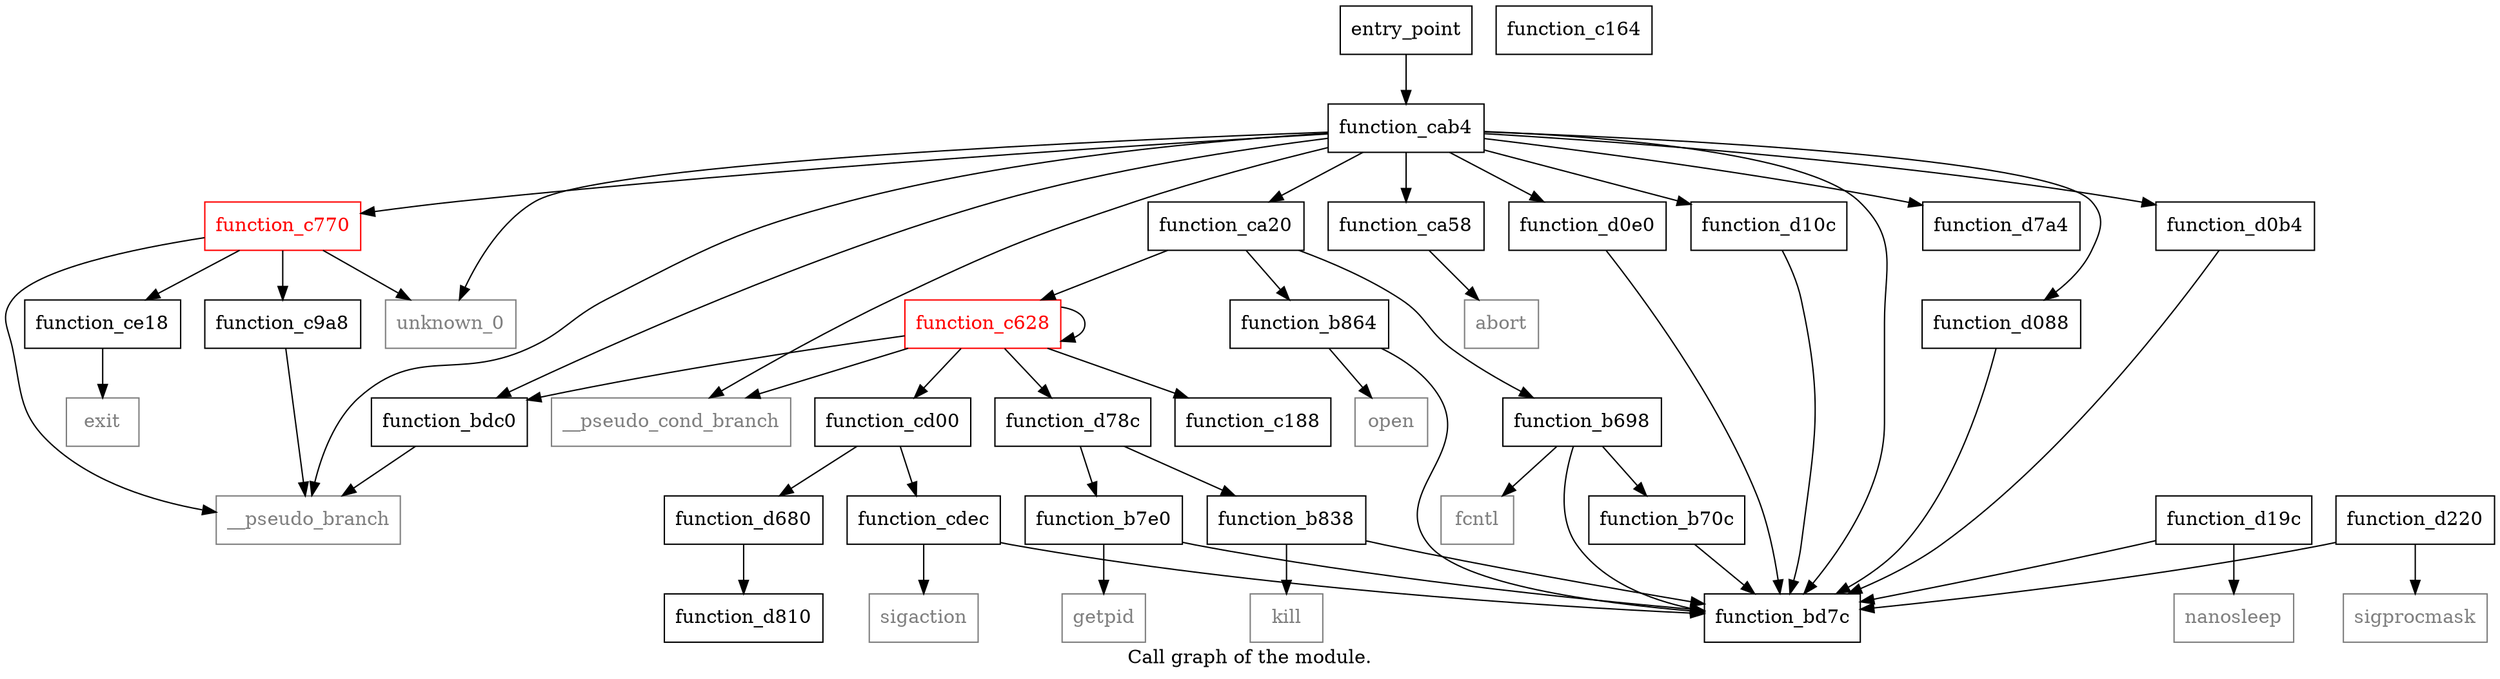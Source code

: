 digraph "Call graph of the module." {
  label="Call graph of the module.";
  node [shape=record];

  Node_function_b7e0 [label="{function_b7e0}"];
  Node_function_b838 [label="{function_b838}"];
  Node_function_b698 [label="{function_b698}"];
  Node_function_b70c [label="{function_b70c}"];
  Node_entry_point [label="{entry_point}"];
  Node___pseudo_branch [color="gray50", fontcolor="gray50", label="{__pseudo_branch}"];
  Node_function_b864 [label="{function_b864}"];
  Node_function_bd7c [label="{function_bd7c}"];
  Node_function_bdc0 [label="{function_bdc0}"];
  Node_function_c164 [label="{function_c164}"];
  Node_function_c188 [label="{function_c188}"];
  Node_function_c628 [color="red", fontcolor="red", label="{function_c628}"];
  Node_function_c770 [color="red", fontcolor="red", label="{function_c770}"];
  Node_function_c9a8 [label="{function_c9a8}"];
  Node_function_ca20 [label="{function_ca20}"];
  Node_function_ca58 [label="{function_ca58}"];
  Node_getpid [color="gray50", fontcolor="gray50", label="{getpid}"];
  Node_function_cab4 [label="{function_cab4}"];
  Node_function_cd00 [label="{function_cd00}"];
  Node_function_cdec [label="{function_cdec}"];
  Node_function_ce18 [label="{function_ce18}"];
  Node_function_d088 [label="{function_d088}"];
  Node_function_d0b4 [label="{function_d0b4}"];
  Node_function_d0e0 [label="{function_d0e0}"];
  Node_function_d10c [label="{function_d10c}"];
  Node_function_d19c [label="{function_d19c}"];
  Node_function_d220 [label="{function_d220}"];
  Node_function_d680 [label="{function_d680}"];
  Node_function_d78c [label="{function_d78c}"];
  Node_function_d7a4 [label="{function_d7a4}"];
  Node_function_d810 [label="{function_d810}"];
  Node_unknown_0 [color="gray50", fontcolor="gray50", label="{unknown_0}"];
  Node_fcntl [color="gray50", fontcolor="gray50", label="{fcntl}"];
  Node_kill [color="gray50", fontcolor="gray50", label="{kill}"];
  Node_open [color="gray50", fontcolor="gray50", label="{open}"];
  Node_sigaction [color="gray50", fontcolor="gray50", label="{sigaction}"];
  Node_exit [color="gray50", fontcolor="gray50", label="{exit}"];
  Node_nanosleep [color="gray50", fontcolor="gray50", label="{nanosleep}"];
  Node_sigprocmask [color="gray50", fontcolor="gray50", label="{sigprocmask}"];
  Node_abort [color="gray50", fontcolor="gray50", label="{abort}"];
  Node___pseudo_cond_branch [color="gray50", fontcolor="gray50", label="{__pseudo_cond_branch}"];
  Node_function_b7e0 -> Node_function_bd7c;
  Node_function_b7e0 -> Node_getpid;
  Node_function_b838 -> Node_function_bd7c;
  Node_function_b838 -> Node_kill;
  Node_function_b698 -> Node_function_b70c;
  Node_function_b698 -> Node_function_bd7c;
  Node_function_b698 -> Node_fcntl;
  Node_function_b70c -> Node_function_bd7c;
  Node_entry_point -> Node_function_cab4;
  Node_function_b864 -> Node_function_bd7c;
  Node_function_b864 -> Node_open;
  Node_function_bdc0 -> Node___pseudo_branch;
  Node_function_c628 -> Node_function_bdc0;
  Node_function_c628 -> Node_function_c188;
  Node_function_c628 -> Node_function_c628;
  Node_function_c628 -> Node_function_cd00;
  Node_function_c628 -> Node_function_d78c;
  Node_function_c628 -> Node___pseudo_cond_branch;
  Node_function_c770 -> Node___pseudo_branch;
  Node_function_c770 -> Node_function_c9a8;
  Node_function_c770 -> Node_function_ce18;
  Node_function_c770 -> Node_unknown_0;
  Node_function_c9a8 -> Node___pseudo_branch;
  Node_function_ca20 -> Node_function_b698;
  Node_function_ca20 -> Node_function_b864;
  Node_function_ca20 -> Node_function_c628;
  Node_function_ca58 -> Node_abort;
  Node_function_cab4 -> Node___pseudo_branch;
  Node_function_cab4 -> Node_function_bd7c;
  Node_function_cab4 -> Node_function_bdc0;
  Node_function_cab4 -> Node_function_c770;
  Node_function_cab4 -> Node_function_ca20;
  Node_function_cab4 -> Node_function_ca58;
  Node_function_cab4 -> Node_function_d088;
  Node_function_cab4 -> Node_function_d0b4;
  Node_function_cab4 -> Node_function_d0e0;
  Node_function_cab4 -> Node_function_d10c;
  Node_function_cab4 -> Node_function_d7a4;
  Node_function_cab4 -> Node_unknown_0;
  Node_function_cab4 -> Node___pseudo_cond_branch;
  Node_function_cd00 -> Node_function_cdec;
  Node_function_cd00 -> Node_function_d680;
  Node_function_cdec -> Node_function_bd7c;
  Node_function_cdec -> Node_sigaction;
  Node_function_ce18 -> Node_exit;
  Node_function_d088 -> Node_function_bd7c;
  Node_function_d0b4 -> Node_function_bd7c;
  Node_function_d0e0 -> Node_function_bd7c;
  Node_function_d10c -> Node_function_bd7c;
  Node_function_d19c -> Node_function_bd7c;
  Node_function_d19c -> Node_nanosleep;
  Node_function_d220 -> Node_function_bd7c;
  Node_function_d220 -> Node_sigprocmask;
  Node_function_d680 -> Node_function_d810;
  Node_function_d78c -> Node_function_b7e0;
  Node_function_d78c -> Node_function_b838;
}
